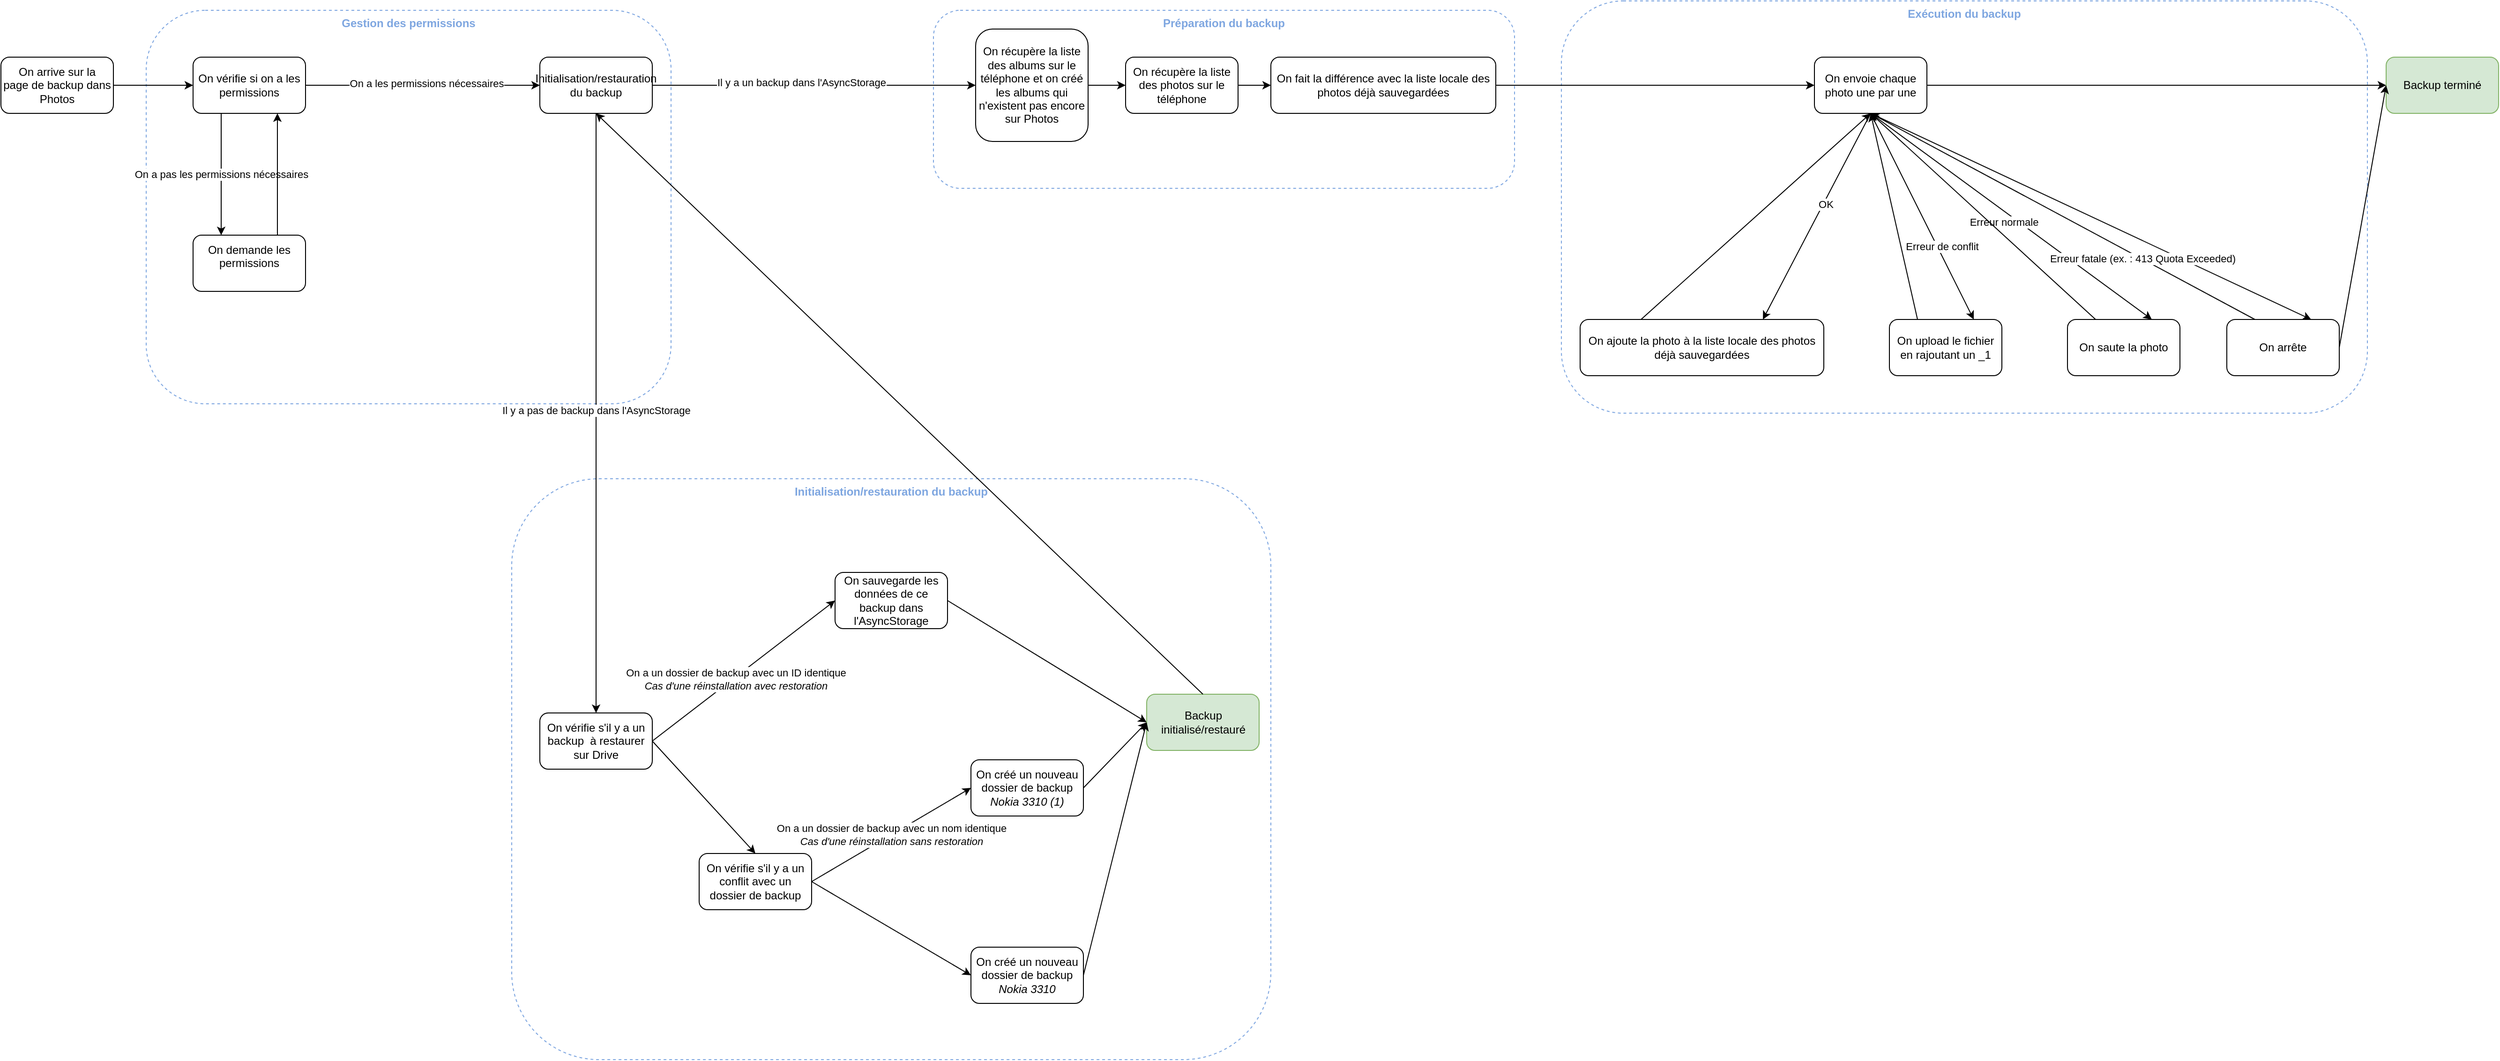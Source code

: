 <mxfile version="21.6.6" type="device">
  <diagram name="Page-1" id="qN3cm98GeN9VfvYrLrgI">
    <mxGraphModel dx="104" dy="458" grid="1" gridSize="10" guides="1" tooltips="1" connect="1" arrows="1" fold="1" page="1" pageScale="1" pageWidth="850" pageHeight="1100" math="0" shadow="0">
      <root>
        <mxCell id="0" />
        <mxCell id="1" parent="0" />
        <mxCell id="8Vevfw_l-WZCcZ3gMXjk-159" value="&lt;font color=&quot;#7ea6e0&quot;&gt;&lt;b&gt;Gestion des permissions&lt;/b&gt;&lt;/font&gt;" style="rounded=1;whiteSpace=wrap;html=1;fillColor=none;dashed=1;verticalAlign=top;strokeColor=#7EA6E0;" parent="1" vertex="1">
          <mxGeometry x="1080" y="1020" width="560" height="420" as="geometry" />
        </mxCell>
        <mxCell id="8Vevfw_l-WZCcZ3gMXjk-164" value="&lt;font color=&quot;#7ea6e0&quot;&gt;&lt;b&gt;Préparation du backup&lt;br&gt;&lt;/b&gt;&lt;/font&gt;" style="rounded=1;whiteSpace=wrap;html=1;fillColor=none;dashed=1;strokeColor=#7EA6E0;verticalAlign=top;" parent="1" vertex="1">
          <mxGeometry x="1920" y="1020" width="620" height="190" as="geometry" />
        </mxCell>
        <mxCell id="8Vevfw_l-WZCcZ3gMXjk-161" value="&lt;div&gt;&lt;b&gt;&lt;font color=&quot;#7ea6e0&quot;&gt;Exécution du backup&lt;br&gt;&lt;/font&gt;&lt;/b&gt;&lt;/div&gt;&lt;div&gt;&lt;br&gt;&lt;/div&gt;" style="rounded=1;whiteSpace=wrap;html=1;dashed=1;fillColor=none;verticalAlign=top;fontStyle=0;strokeColor=#7EA6E0;" parent="1" vertex="1">
          <mxGeometry x="2590" y="1010" width="860" height="440" as="geometry" />
        </mxCell>
        <mxCell id="8Vevfw_l-WZCcZ3gMXjk-162" value="&lt;font color=&quot;#7ea6e0&quot;&gt;&lt;b&gt;Initialisation/restauration du backup&lt;br&gt;&lt;/b&gt;&lt;/font&gt;" style="rounded=1;whiteSpace=wrap;html=1;dashed=1;fillColor=none;verticalAlign=top;strokeColor=#7EA6E0;" parent="1" vertex="1">
          <mxGeometry x="1470" y="1520" width="810" height="620" as="geometry" />
        </mxCell>
        <mxCell id="8Vevfw_l-WZCcZ3gMXjk-103" value="Initialisation/restauration du backup" style="rounded=1;whiteSpace=wrap;html=1;" parent="1" vertex="1">
          <mxGeometry x="1500" y="1070" width="120" height="60" as="geometry" />
        </mxCell>
        <mxCell id="8Vevfw_l-WZCcZ3gMXjk-104" value="" style="endArrow=classic;html=1;rounded=0;entryX=0;entryY=0.5;entryDx=0;entryDy=0;exitX=1;exitY=0.5;exitDx=0;exitDy=0;" parent="1" source="8Vevfw_l-WZCcZ3gMXjk-103" target="8Vevfw_l-WZCcZ3gMXjk-143" edge="1">
          <mxGeometry width="50" height="50" relative="1" as="geometry">
            <mxPoint x="1570" y="1310" as="sourcePoint" />
            <mxPoint x="1980" y="970" as="targetPoint" />
          </mxGeometry>
        </mxCell>
        <mxCell id="8Vevfw_l-WZCcZ3gMXjk-105" value="&lt;div&gt;Il y a un backup dans l&#39;AsyncStorage&lt;/div&gt;&lt;div&gt;&lt;br&gt;&lt;/div&gt;" style="edgeLabel;html=1;align=center;verticalAlign=middle;resizable=0;points=[];" parent="8Vevfw_l-WZCcZ3gMXjk-104" vertex="1" connectable="0">
          <mxGeometry x="0.178" y="-4" relative="1" as="geometry">
            <mxPoint x="-44" as="offset" />
          </mxGeometry>
        </mxCell>
        <mxCell id="8Vevfw_l-WZCcZ3gMXjk-106" value="&lt;div&gt;On vérifie s&#39;il y a un backup&amp;nbsp; à restaurer sur Drive&lt;br&gt;&lt;/div&gt;" style="rounded=1;whiteSpace=wrap;html=1;" parent="1" vertex="1">
          <mxGeometry x="1500" y="1770" width="120" height="60" as="geometry" />
        </mxCell>
        <mxCell id="8Vevfw_l-WZCcZ3gMXjk-107" value="" style="endArrow=classic;html=1;rounded=0;entryX=0.5;entryY=0;entryDx=0;entryDy=0;exitX=0.5;exitY=1;exitDx=0;exitDy=0;" parent="1" source="8Vevfw_l-WZCcZ3gMXjk-103" target="8Vevfw_l-WZCcZ3gMXjk-106" edge="1">
          <mxGeometry width="50" height="50" relative="1" as="geometry">
            <mxPoint x="1680" y="1320" as="sourcePoint" />
            <mxPoint x="1730" y="1270" as="targetPoint" />
          </mxGeometry>
        </mxCell>
        <mxCell id="8Vevfw_l-WZCcZ3gMXjk-108" value="Il y a pas de backup dans l&#39;AsyncStorage" style="edgeLabel;html=1;align=center;verticalAlign=middle;resizable=0;points=[];" parent="8Vevfw_l-WZCcZ3gMXjk-107" vertex="1" connectable="0">
          <mxGeometry x="-0.01" y="-1" relative="1" as="geometry">
            <mxPoint x="1" as="offset" />
          </mxGeometry>
        </mxCell>
        <mxCell id="8Vevfw_l-WZCcZ3gMXjk-109" value="" style="endArrow=classic;html=1;rounded=0;exitX=1;exitY=0.5;exitDx=0;exitDy=0;entryX=0;entryY=0.5;entryDx=0;entryDy=0;" parent="1" source="8Vevfw_l-WZCcZ3gMXjk-106" target="8Vevfw_l-WZCcZ3gMXjk-112" edge="1">
          <mxGeometry width="50" height="50" relative="1" as="geometry">
            <mxPoint x="1780" y="1630" as="sourcePoint" />
            <mxPoint x="1900" y="1520" as="targetPoint" />
          </mxGeometry>
        </mxCell>
        <mxCell id="8Vevfw_l-WZCcZ3gMXjk-110" value="On a un dossier de backup avec un ID identique&lt;br&gt;&lt;div&gt;&lt;i&gt;Cas d&#39;une réinstallation avec restoration&lt;/i&gt;&lt;br&gt;&lt;/div&gt;" style="edgeLabel;html=1;align=center;verticalAlign=middle;resizable=0;points=[];" parent="8Vevfw_l-WZCcZ3gMXjk-109" vertex="1" connectable="0">
          <mxGeometry x="-0.097" y="-2" relative="1" as="geometry">
            <mxPoint as="offset" />
          </mxGeometry>
        </mxCell>
        <mxCell id="8Vevfw_l-WZCcZ3gMXjk-111" value="&lt;div&gt;On a un dossier de backup avec un nom identique&lt;br&gt;&lt;/div&gt;&lt;div&gt;&lt;i&gt;Cas d&#39;une réinstallation sans restoration&lt;br&gt;&lt;/i&gt;&lt;/div&gt;" style="endArrow=classic;html=1;rounded=0;entryX=0;entryY=0.5;entryDx=0;entryDy=0;exitX=1;exitY=0.5;exitDx=0;exitDy=0;" parent="1" source="cNGP83xXqyP8LiFBJWCZ-5" target="8Vevfw_l-WZCcZ3gMXjk-145" edge="1">
          <mxGeometry x="0.006" width="50" height="50" relative="1" as="geometry">
            <mxPoint x="1650" y="1880" as="sourcePoint" />
            <mxPoint x="1940" y="1490" as="targetPoint" />
            <Array as="points" />
            <mxPoint as="offset" />
          </mxGeometry>
        </mxCell>
        <mxCell id="8Vevfw_l-WZCcZ3gMXjk-112" value="On sauvegarde les données de ce backup dans l&#39;AsyncStorage" style="rounded=1;whiteSpace=wrap;html=1;" parent="1" vertex="1">
          <mxGeometry x="1815" y="1620" width="120" height="60" as="geometry" />
        </mxCell>
        <mxCell id="8Vevfw_l-WZCcZ3gMXjk-114" value="&lt;div&gt;On envoie chaque photo une par une&lt;br&gt;&lt;/div&gt;" style="rounded=1;whiteSpace=wrap;html=1;" parent="1" vertex="1">
          <mxGeometry x="2860" y="1070" width="120" height="60" as="geometry" />
        </mxCell>
        <mxCell id="8Vevfw_l-WZCcZ3gMXjk-115" value="&lt;div&gt;On ajoute la photo à la liste locale des photos déjà sauvegardées &lt;br&gt;&lt;/div&gt;" style="rounded=1;whiteSpace=wrap;html=1;" parent="1" vertex="1">
          <mxGeometry x="2610" y="1350" width="260" height="60" as="geometry" />
        </mxCell>
        <mxCell id="8Vevfw_l-WZCcZ3gMXjk-116" value="" style="endArrow=classic;html=1;rounded=0;exitX=0.5;exitY=1;exitDx=0;exitDy=0;entryX=0.75;entryY=0;entryDx=0;entryDy=0;" parent="1" source="8Vevfw_l-WZCcZ3gMXjk-114" target="8Vevfw_l-WZCcZ3gMXjk-115" edge="1">
          <mxGeometry width="50" height="50" relative="1" as="geometry">
            <mxPoint x="2220" y="1620" as="sourcePoint" />
            <mxPoint x="2490" y="1460" as="targetPoint" />
          </mxGeometry>
        </mxCell>
        <mxCell id="8Vevfw_l-WZCcZ3gMXjk-117" value="&lt;div&gt;OK&lt;/div&gt;" style="edgeLabel;html=1;align=center;verticalAlign=middle;resizable=0;points=[];" parent="8Vevfw_l-WZCcZ3gMXjk-116" vertex="1" connectable="0">
          <mxGeometry x="-0.129" y="2" relative="1" as="geometry">
            <mxPoint as="offset" />
          </mxGeometry>
        </mxCell>
        <mxCell id="8Vevfw_l-WZCcZ3gMXjk-118" value="" style="endArrow=classic;html=1;rounded=0;exitX=1;exitY=0.5;exitDx=0;exitDy=0;entryX=0;entryY=0.5;entryDx=0;entryDy=0;" parent="1" source="8Vevfw_l-WZCcZ3gMXjk-114" target="8Vevfw_l-WZCcZ3gMXjk-120" edge="1">
          <mxGeometry width="50" height="50" relative="1" as="geometry">
            <mxPoint x="2610" y="1400" as="sourcePoint" />
            <mxPoint x="2740" y="1380" as="targetPoint" />
          </mxGeometry>
        </mxCell>
        <mxCell id="8Vevfw_l-WZCcZ3gMXjk-120" value="Backup terminé" style="rounded=1;whiteSpace=wrap;html=1;fillColor=#d5e8d4;strokeColor=#82b366;" parent="1" vertex="1">
          <mxGeometry x="3470" y="1070" width="120" height="60" as="geometry" />
        </mxCell>
        <mxCell id="8Vevfw_l-WZCcZ3gMXjk-121" value="&lt;div&gt;On fait la différence avec la liste locale des photos déjà sauvegardées &lt;br&gt;&lt;/div&gt;" style="rounded=1;whiteSpace=wrap;html=1;" parent="1" vertex="1">
          <mxGeometry x="2280" y="1070" width="240" height="60" as="geometry" />
        </mxCell>
        <mxCell id="8Vevfw_l-WZCcZ3gMXjk-122" value="" style="endArrow=classic;html=1;rounded=0;exitX=1;exitY=0.5;exitDx=0;exitDy=0;entryX=0;entryY=0.5;entryDx=0;entryDy=0;" parent="1" source="8Vevfw_l-WZCcZ3gMXjk-121" target="8Vevfw_l-WZCcZ3gMXjk-114" edge="1">
          <mxGeometry width="50" height="50" relative="1" as="geometry">
            <mxPoint x="2460" y="1290" as="sourcePoint" />
            <mxPoint x="2510" y="1240" as="targetPoint" />
          </mxGeometry>
        </mxCell>
        <mxCell id="8Vevfw_l-WZCcZ3gMXjk-124" value="" style="endArrow=classic;html=1;rounded=0;entryX=0;entryY=0.5;entryDx=0;entryDy=0;exitX=1;exitY=0.5;exitDx=0;exitDy=0;" parent="1" source="8Vevfw_l-WZCcZ3gMXjk-143" target="cNGP83xXqyP8LiFBJWCZ-10" edge="1">
          <mxGeometry width="50" height="50" relative="1" as="geometry">
            <mxPoint x="2100" y="970" as="sourcePoint" />
            <mxPoint x="2150" y="1100" as="targetPoint" />
          </mxGeometry>
        </mxCell>
        <mxCell id="8Vevfw_l-WZCcZ3gMXjk-125" value="On arrive sur la page&amp;nbsp;de backup dans Photos" style="rounded=1;whiteSpace=wrap;html=1;" parent="1" vertex="1">
          <mxGeometry x="925" y="1070" width="120" height="60" as="geometry" />
        </mxCell>
        <mxCell id="8Vevfw_l-WZCcZ3gMXjk-126" value="" style="endArrow=classic;html=1;rounded=0;entryX=0;entryY=0.5;entryDx=0;entryDy=0;exitX=1;exitY=0.5;exitDx=0;exitDy=0;" parent="1" source="cNGP83xXqyP8LiFBJWCZ-1" target="8Vevfw_l-WZCcZ3gMXjk-103" edge="1">
          <mxGeometry width="50" height="50" relative="1" as="geometry">
            <mxPoint x="1310" y="1130" as="sourcePoint" />
            <mxPoint x="1570" y="1200" as="targetPoint" />
          </mxGeometry>
        </mxCell>
        <mxCell id="8Vevfw_l-WZCcZ3gMXjk-127" value="On a les permissions nécessaires" style="edgeLabel;html=1;align=center;verticalAlign=middle;resizable=0;points=[];" parent="8Vevfw_l-WZCcZ3gMXjk-126" vertex="1" connectable="0">
          <mxGeometry x="0.033" y="2" relative="1" as="geometry">
            <mxPoint as="offset" />
          </mxGeometry>
        </mxCell>
        <mxCell id="8Vevfw_l-WZCcZ3gMXjk-128" value="&lt;div&gt;On demande les permissions&lt;/div&gt;&lt;div&gt;&lt;br&gt;&lt;/div&gt;" style="rounded=1;whiteSpace=wrap;html=1;" parent="1" vertex="1">
          <mxGeometry x="1130" y="1260" width="120" height="60" as="geometry" />
        </mxCell>
        <mxCell id="8Vevfw_l-WZCcZ3gMXjk-129" value="On a pas les permissions nécessaires" style="endArrow=classic;html=1;rounded=0;entryX=0.25;entryY=0;entryDx=0;entryDy=0;exitX=0.25;exitY=1;exitDx=0;exitDy=0;" parent="1" source="cNGP83xXqyP8LiFBJWCZ-1" target="8Vevfw_l-WZCcZ3gMXjk-128" edge="1">
          <mxGeometry width="50" height="50" relative="1" as="geometry">
            <mxPoint x="1250" y="1280" as="sourcePoint" />
            <mxPoint x="1300" y="1230" as="targetPoint" />
          </mxGeometry>
        </mxCell>
        <mxCell id="8Vevfw_l-WZCcZ3gMXjk-130" value="" style="endArrow=classic;html=1;rounded=0;entryX=0.75;entryY=1;entryDx=0;entryDy=0;exitX=0.75;exitY=0;exitDx=0;exitDy=0;" parent="1" source="8Vevfw_l-WZCcZ3gMXjk-128" target="cNGP83xXqyP8LiFBJWCZ-1" edge="1">
          <mxGeometry width="50" height="50" relative="1" as="geometry">
            <mxPoint x="1210" y="1260" as="sourcePoint" />
            <mxPoint x="1260" y="1210" as="targetPoint" />
          </mxGeometry>
        </mxCell>
        <mxCell id="8Vevfw_l-WZCcZ3gMXjk-137" value="" style="endArrow=classic;html=1;rounded=0;entryX=0.5;entryY=1;entryDx=0;entryDy=0;exitX=0.25;exitY=0;exitDx=0;exitDy=0;" parent="1" source="8Vevfw_l-WZCcZ3gMXjk-115" target="8Vevfw_l-WZCcZ3gMXjk-114" edge="1">
          <mxGeometry width="50" height="50" relative="1" as="geometry">
            <mxPoint x="2290" y="1600" as="sourcePoint" />
            <mxPoint x="2340" y="1550" as="targetPoint" />
          </mxGeometry>
        </mxCell>
        <mxCell id="8Vevfw_l-WZCcZ3gMXjk-138" value="On saute la photo" style="rounded=1;whiteSpace=wrap;html=1;" parent="1" vertex="1">
          <mxGeometry x="3130" y="1350" width="120" height="60" as="geometry" />
        </mxCell>
        <mxCell id="8Vevfw_l-WZCcZ3gMXjk-139" value="" style="endArrow=classic;html=1;rounded=0;exitX=0.5;exitY=1;exitDx=0;exitDy=0;entryX=0.75;entryY=0;entryDx=0;entryDy=0;" parent="1" source="8Vevfw_l-WZCcZ3gMXjk-114" target="8Vevfw_l-WZCcZ3gMXjk-138" edge="1">
          <mxGeometry width="50" height="50" relative="1" as="geometry">
            <mxPoint x="2760" y="1550" as="sourcePoint" />
            <mxPoint x="2810" y="1500" as="targetPoint" />
          </mxGeometry>
        </mxCell>
        <mxCell id="8Vevfw_l-WZCcZ3gMXjk-140" value="&lt;div&gt;Erreur normale&lt;br&gt;&lt;/div&gt;" style="edgeLabel;html=1;align=center;verticalAlign=middle;resizable=0;points=[];" parent="8Vevfw_l-WZCcZ3gMXjk-139" vertex="1" connectable="0">
          <mxGeometry x="0.108" y="-2" relative="1" as="geometry">
            <mxPoint x="-23" y="-8" as="offset" />
          </mxGeometry>
        </mxCell>
        <mxCell id="8Vevfw_l-WZCcZ3gMXjk-141" value="" style="endArrow=classic;html=1;rounded=0;entryX=0.5;entryY=1;entryDx=0;entryDy=0;exitX=0.25;exitY=0;exitDx=0;exitDy=0;" parent="1" source="8Vevfw_l-WZCcZ3gMXjk-138" target="8Vevfw_l-WZCcZ3gMXjk-114" edge="1">
          <mxGeometry width="50" height="50" relative="1" as="geometry">
            <mxPoint x="2830" y="1520" as="sourcePoint" />
            <mxPoint x="2820" y="1480" as="targetPoint" />
          </mxGeometry>
        </mxCell>
        <mxCell id="8Vevfw_l-WZCcZ3gMXjk-144" value="" style="endArrow=classic;html=1;rounded=0;exitX=1;exitY=0.5;exitDx=0;exitDy=0;entryX=0;entryY=0.5;entryDx=0;entryDy=0;" parent="1" source="8Vevfw_l-WZCcZ3gMXjk-112" target="8Vevfw_l-WZCcZ3gMXjk-165" edge="1">
          <mxGeometry width="50" height="50" relative="1" as="geometry">
            <mxPoint x="1760" y="1120" as="sourcePoint" />
            <mxPoint x="1760" y="1060" as="targetPoint" />
          </mxGeometry>
        </mxCell>
        <mxCell id="8Vevfw_l-WZCcZ3gMXjk-143" value="&lt;div&gt;On récupère la liste des albums sur le téléphone et on créé les albums qui n&#39;existent pas encore sur Photos&lt;/div&gt;" style="rounded=1;whiteSpace=wrap;html=1;" parent="1" vertex="1">
          <mxGeometry x="1965" y="1040" width="120" height="120" as="geometry" />
        </mxCell>
        <mxCell id="8Vevfw_l-WZCcZ3gMXjk-145" value="On créé un nouveau dossier de backup &lt;i&gt;Nokia 3310 (1)&lt;/i&gt;" style="rounded=1;whiteSpace=wrap;html=1;" parent="1" vertex="1">
          <mxGeometry x="1960" y="1820" width="120" height="60" as="geometry" />
        </mxCell>
        <mxCell id="8Vevfw_l-WZCcZ3gMXjk-146" value="" style="endArrow=classic;html=1;rounded=0;exitX=1;exitY=0.5;exitDx=0;exitDy=0;entryX=0;entryY=0.5;entryDx=0;entryDy=0;" parent="1" source="8Vevfw_l-WZCcZ3gMXjk-145" target="8Vevfw_l-WZCcZ3gMXjk-165" edge="1">
          <mxGeometry width="50" height="50" relative="1" as="geometry">
            <mxPoint x="1820" y="1260" as="sourcePoint" />
            <mxPoint x="1870" y="1210" as="targetPoint" />
          </mxGeometry>
        </mxCell>
        <mxCell id="8Vevfw_l-WZCcZ3gMXjk-147" value="" style="endArrow=classic;html=1;rounded=0;entryX=0;entryY=0.5;entryDx=0;entryDy=0;exitX=1;exitY=0.5;exitDx=0;exitDy=0;" parent="1" source="cNGP83xXqyP8LiFBJWCZ-5" target="8Vevfw_l-WZCcZ3gMXjk-166" edge="1">
          <mxGeometry width="50" height="50" relative="1" as="geometry">
            <mxPoint x="1650" y="1880" as="sourcePoint" />
            <mxPoint x="1550" y="1440" as="targetPoint" />
          </mxGeometry>
        </mxCell>
        <mxCell id="8Vevfw_l-WZCcZ3gMXjk-165" value="Backup initialisé/restauré" style="rounded=1;whiteSpace=wrap;html=1;fillColor=#d5e8d4;strokeColor=#82b366;" parent="1" vertex="1">
          <mxGeometry x="2147.5" y="1750" width="120" height="60" as="geometry" />
        </mxCell>
        <mxCell id="8Vevfw_l-WZCcZ3gMXjk-166" value="On créé un nouveau dossier de backup &lt;i&gt;Nokia 3310&lt;/i&gt;" style="rounded=1;whiteSpace=wrap;html=1;" parent="1" vertex="1">
          <mxGeometry x="1960" y="2020" width="120" height="60" as="geometry" />
        </mxCell>
        <mxCell id="8Vevfw_l-WZCcZ3gMXjk-167" value="" style="endArrow=classic;html=1;rounded=0;entryX=0;entryY=0.5;entryDx=0;entryDy=0;exitX=1;exitY=0.5;exitDx=0;exitDy=0;" parent="1" source="8Vevfw_l-WZCcZ3gMXjk-166" target="8Vevfw_l-WZCcZ3gMXjk-165" edge="1">
          <mxGeometry width="50" height="50" relative="1" as="geometry">
            <mxPoint x="1980" y="1970" as="sourcePoint" />
            <mxPoint x="2030" y="1920" as="targetPoint" />
          </mxGeometry>
        </mxCell>
        <mxCell id="8Vevfw_l-WZCcZ3gMXjk-168" value="" style="endArrow=classic;html=1;rounded=0;exitX=0.5;exitY=0;exitDx=0;exitDy=0;entryX=0.5;entryY=1;entryDx=0;entryDy=0;" parent="1" source="8Vevfw_l-WZCcZ3gMXjk-165" target="8Vevfw_l-WZCcZ3gMXjk-103" edge="1">
          <mxGeometry width="50" height="50" relative="1" as="geometry">
            <mxPoint x="2310" y="1780" as="sourcePoint" />
            <mxPoint x="2360" y="1730" as="targetPoint" />
          </mxGeometry>
        </mxCell>
        <mxCell id="cNGP83xXqyP8LiFBJWCZ-2" value="" style="endArrow=classic;html=1;rounded=0;entryX=0;entryY=0.5;entryDx=0;entryDy=0;exitX=1;exitY=0.5;exitDx=0;exitDy=0;" parent="1" source="8Vevfw_l-WZCcZ3gMXjk-125" target="cNGP83xXqyP8LiFBJWCZ-1" edge="1">
          <mxGeometry width="50" height="50" relative="1" as="geometry">
            <mxPoint x="1045" y="1100" as="sourcePoint" />
            <mxPoint x="1500" y="1100" as="targetPoint" />
          </mxGeometry>
        </mxCell>
        <mxCell id="cNGP83xXqyP8LiFBJWCZ-1" value="&lt;div&gt;On vérifie si on a les permissions&lt;br&gt;&lt;/div&gt;" style="rounded=1;whiteSpace=wrap;html=1;" parent="1" vertex="1">
          <mxGeometry x="1130" y="1070" width="120" height="60" as="geometry" />
        </mxCell>
        <mxCell id="cNGP83xXqyP8LiFBJWCZ-5" value="On vérifie s&#39;il y a un conflit avec un dossier de backup" style="rounded=1;whiteSpace=wrap;html=1;" parent="1" vertex="1">
          <mxGeometry x="1670" y="1920" width="120" height="60" as="geometry" />
        </mxCell>
        <mxCell id="cNGP83xXqyP8LiFBJWCZ-7" value="" style="endArrow=classic;html=1;rounded=0;entryX=0.5;entryY=0;entryDx=0;entryDy=0;exitX=1;exitY=0.5;exitDx=0;exitDy=0;" parent="1" source="8Vevfw_l-WZCcZ3gMXjk-106" target="cNGP83xXqyP8LiFBJWCZ-5" edge="1">
          <mxGeometry width="50" height="50" relative="1" as="geometry">
            <mxPoint x="1500" y="1920" as="sourcePoint" />
            <mxPoint x="1550" y="1870" as="targetPoint" />
          </mxGeometry>
        </mxCell>
        <mxCell id="cNGP83xXqyP8LiFBJWCZ-10" value="&lt;div&gt;On récupère la liste des photos sur le téléphone&lt;br&gt;&lt;/div&gt;" style="rounded=1;whiteSpace=wrap;html=1;" parent="1" vertex="1">
          <mxGeometry x="2125" y="1070" width="120" height="60" as="geometry" />
        </mxCell>
        <mxCell id="cNGP83xXqyP8LiFBJWCZ-11" value="" style="endArrow=classic;html=1;rounded=0;entryX=0;entryY=0.5;entryDx=0;entryDy=0;exitX=1;exitY=0.5;exitDx=0;exitDy=0;" parent="1" source="cNGP83xXqyP8LiFBJWCZ-10" target="8Vevfw_l-WZCcZ3gMXjk-121" edge="1">
          <mxGeometry width="50" height="50" relative="1" as="geometry">
            <mxPoint x="2240" y="1320" as="sourcePoint" />
            <mxPoint x="2290" y="1270" as="targetPoint" />
          </mxGeometry>
        </mxCell>
        <mxCell id="cNGP83xXqyP8LiFBJWCZ-17" value="On arrête" style="rounded=1;whiteSpace=wrap;html=1;" parent="1" vertex="1">
          <mxGeometry x="3300" y="1350" width="120" height="60" as="geometry" />
        </mxCell>
        <mxCell id="cNGP83xXqyP8LiFBJWCZ-18" value="" style="endArrow=classic;html=1;rounded=0;entryX=0.5;entryY=1;entryDx=0;entryDy=0;exitX=0.25;exitY=0;exitDx=0;exitDy=0;" parent="1" source="cNGP83xXqyP8LiFBJWCZ-17" target="8Vevfw_l-WZCcZ3gMXjk-114" edge="1">
          <mxGeometry width="50" height="50" relative="1" as="geometry">
            <mxPoint x="3070" y="1250" as="sourcePoint" />
            <mxPoint x="3120" y="1200" as="targetPoint" />
          </mxGeometry>
        </mxCell>
        <mxCell id="cNGP83xXqyP8LiFBJWCZ-19" value="" style="endArrow=classic;html=1;rounded=0;exitX=0.5;exitY=1;exitDx=0;exitDy=0;entryX=0.75;entryY=0;entryDx=0;entryDy=0;" parent="1" source="8Vevfw_l-WZCcZ3gMXjk-114" target="cNGP83xXqyP8LiFBJWCZ-17" edge="1">
          <mxGeometry width="50" height="50" relative="1" as="geometry">
            <mxPoint x="3110" y="1330" as="sourcePoint" />
            <mxPoint x="3160" y="1280" as="targetPoint" />
            <Array as="points" />
          </mxGeometry>
        </mxCell>
        <mxCell id="cNGP83xXqyP8LiFBJWCZ-20" value="Erreur fatale (ex. : 413 Quota Exceeded)" style="edgeLabel;html=1;align=center;verticalAlign=middle;resizable=0;points=[];" parent="cNGP83xXqyP8LiFBJWCZ-19" vertex="1" connectable="0">
          <mxGeometry x="0.063" y="-2" relative="1" as="geometry">
            <mxPoint x="41" y="36" as="offset" />
          </mxGeometry>
        </mxCell>
        <mxCell id="cNGP83xXqyP8LiFBJWCZ-21" value="" style="endArrow=classic;html=1;rounded=0;entryX=0;entryY=0.5;entryDx=0;entryDy=0;exitX=1;exitY=0.5;exitDx=0;exitDy=0;" parent="1" source="cNGP83xXqyP8LiFBJWCZ-17" target="8Vevfw_l-WZCcZ3gMXjk-120" edge="1">
          <mxGeometry width="50" height="50" relative="1" as="geometry">
            <mxPoint x="3440" y="1400" as="sourcePoint" />
            <mxPoint x="3490" y="1350" as="targetPoint" />
          </mxGeometry>
        </mxCell>
        <mxCell id="cNGP83xXqyP8LiFBJWCZ-22" value="" style="endArrow=classic;html=1;rounded=0;exitX=0.5;exitY=1;exitDx=0;exitDy=0;entryX=0.75;entryY=0;entryDx=0;entryDy=0;" parent="1" source="8Vevfw_l-WZCcZ3gMXjk-114" target="cNGP83xXqyP8LiFBJWCZ-24" edge="1">
          <mxGeometry width="50" height="50" relative="1" as="geometry">
            <mxPoint x="2640" y="1320" as="sourcePoint" />
            <mxPoint x="2760" y="1020" as="targetPoint" />
          </mxGeometry>
        </mxCell>
        <mxCell id="cNGP83xXqyP8LiFBJWCZ-23" value="Erreur de conflit" style="edgeLabel;html=1;align=center;verticalAlign=middle;resizable=0;points=[];" parent="cNGP83xXqyP8LiFBJWCZ-22" vertex="1" connectable="0">
          <mxGeometry x="0.308" y="4" relative="1" as="geometry">
            <mxPoint as="offset" />
          </mxGeometry>
        </mxCell>
        <mxCell id="cNGP83xXqyP8LiFBJWCZ-24" value="On upload le fichier en rajoutant un _1 " style="rounded=1;whiteSpace=wrap;html=1;" parent="1" vertex="1">
          <mxGeometry x="2940" y="1350" width="120" height="60" as="geometry" />
        </mxCell>
        <mxCell id="cNGP83xXqyP8LiFBJWCZ-25" value="" style="endArrow=classic;html=1;rounded=0;entryX=0.5;entryY=1;entryDx=0;entryDy=0;exitX=0.25;exitY=0;exitDx=0;exitDy=0;" parent="1" source="cNGP83xXqyP8LiFBJWCZ-24" target="8Vevfw_l-WZCcZ3gMXjk-114" edge="1">
          <mxGeometry width="50" height="50" relative="1" as="geometry">
            <mxPoint x="2340" y="1350" as="sourcePoint" />
            <mxPoint x="2390" y="1300" as="targetPoint" />
          </mxGeometry>
        </mxCell>
      </root>
    </mxGraphModel>
  </diagram>
</mxfile>
